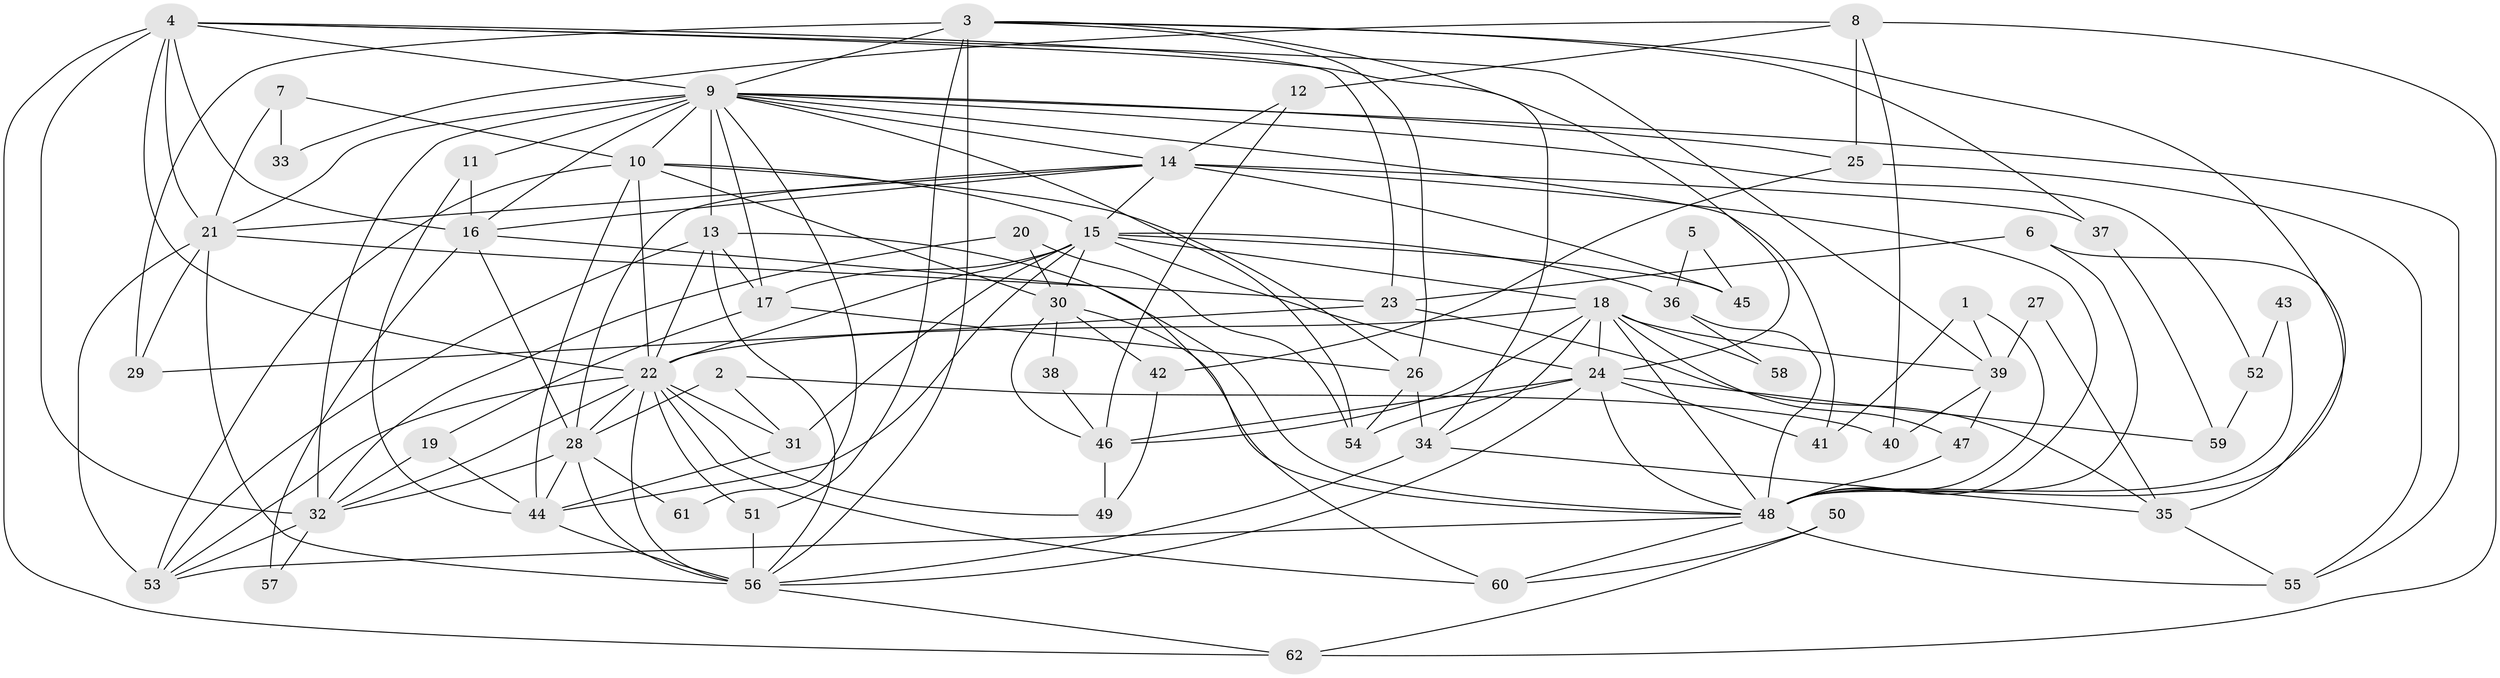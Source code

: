// original degree distribution, {3: 0.3008130081300813, 5: 0.13008130081300814, 2: 0.13008130081300814, 6: 0.0975609756097561, 4: 0.2682926829268293, 7: 0.056910569105691054, 8: 0.016260162601626018}
// Generated by graph-tools (version 1.1) at 2025/35/03/09/25 02:35:55]
// undirected, 62 vertices, 159 edges
graph export_dot {
graph [start="1"]
  node [color=gray90,style=filled];
  1;
  2;
  3;
  4;
  5;
  6;
  7;
  8;
  9;
  10;
  11;
  12;
  13;
  14;
  15;
  16;
  17;
  18;
  19;
  20;
  21;
  22;
  23;
  24;
  25;
  26;
  27;
  28;
  29;
  30;
  31;
  32;
  33;
  34;
  35;
  36;
  37;
  38;
  39;
  40;
  41;
  42;
  43;
  44;
  45;
  46;
  47;
  48;
  49;
  50;
  51;
  52;
  53;
  54;
  55;
  56;
  57;
  58;
  59;
  60;
  61;
  62;
  1 -- 39 [weight=1.0];
  1 -- 41 [weight=1.0];
  1 -- 48 [weight=1.0];
  2 -- 28 [weight=1.0];
  2 -- 31 [weight=1.0];
  2 -- 40 [weight=1.0];
  3 -- 9 [weight=1.0];
  3 -- 24 [weight=1.0];
  3 -- 26 [weight=1.0];
  3 -- 29 [weight=1.0];
  3 -- 37 [weight=1.0];
  3 -- 48 [weight=1.0];
  3 -- 51 [weight=1.0];
  3 -- 56 [weight=2.0];
  4 -- 9 [weight=1.0];
  4 -- 16 [weight=1.0];
  4 -- 21 [weight=1.0];
  4 -- 22 [weight=1.0];
  4 -- 23 [weight=1.0];
  4 -- 32 [weight=2.0];
  4 -- 34 [weight=1.0];
  4 -- 39 [weight=1.0];
  4 -- 62 [weight=1.0];
  5 -- 36 [weight=1.0];
  5 -- 45 [weight=1.0];
  6 -- 23 [weight=1.0];
  6 -- 35 [weight=1.0];
  6 -- 48 [weight=1.0];
  7 -- 10 [weight=1.0];
  7 -- 21 [weight=1.0];
  7 -- 33 [weight=1.0];
  8 -- 12 [weight=1.0];
  8 -- 25 [weight=1.0];
  8 -- 33 [weight=1.0];
  8 -- 40 [weight=1.0];
  8 -- 62 [weight=1.0];
  9 -- 10 [weight=1.0];
  9 -- 11 [weight=1.0];
  9 -- 13 [weight=1.0];
  9 -- 14 [weight=2.0];
  9 -- 16 [weight=3.0];
  9 -- 17 [weight=1.0];
  9 -- 21 [weight=1.0];
  9 -- 25 [weight=1.0];
  9 -- 32 [weight=3.0];
  9 -- 41 [weight=1.0];
  9 -- 52 [weight=1.0];
  9 -- 54 [weight=1.0];
  9 -- 55 [weight=1.0];
  9 -- 61 [weight=1.0];
  10 -- 15 [weight=1.0];
  10 -- 22 [weight=1.0];
  10 -- 26 [weight=2.0];
  10 -- 30 [weight=1.0];
  10 -- 44 [weight=1.0];
  10 -- 53 [weight=2.0];
  11 -- 16 [weight=1.0];
  11 -- 44 [weight=1.0];
  12 -- 14 [weight=1.0];
  12 -- 46 [weight=1.0];
  13 -- 17 [weight=1.0];
  13 -- 22 [weight=1.0];
  13 -- 53 [weight=1.0];
  13 -- 56 [weight=1.0];
  13 -- 60 [weight=1.0];
  14 -- 15 [weight=1.0];
  14 -- 16 [weight=1.0];
  14 -- 21 [weight=1.0];
  14 -- 28 [weight=1.0];
  14 -- 37 [weight=1.0];
  14 -- 45 [weight=1.0];
  14 -- 48 [weight=3.0];
  15 -- 17 [weight=1.0];
  15 -- 18 [weight=1.0];
  15 -- 22 [weight=1.0];
  15 -- 24 [weight=1.0];
  15 -- 30 [weight=2.0];
  15 -- 31 [weight=1.0];
  15 -- 36 [weight=1.0];
  15 -- 44 [weight=1.0];
  15 -- 45 [weight=1.0];
  16 -- 28 [weight=1.0];
  16 -- 48 [weight=1.0];
  16 -- 57 [weight=1.0];
  17 -- 19 [weight=1.0];
  17 -- 26 [weight=1.0];
  18 -- 22 [weight=2.0];
  18 -- 24 [weight=1.0];
  18 -- 34 [weight=1.0];
  18 -- 39 [weight=3.0];
  18 -- 46 [weight=1.0];
  18 -- 47 [weight=1.0];
  18 -- 48 [weight=1.0];
  18 -- 58 [weight=1.0];
  19 -- 32 [weight=1.0];
  19 -- 44 [weight=1.0];
  20 -- 30 [weight=1.0];
  20 -- 32 [weight=1.0];
  20 -- 54 [weight=1.0];
  21 -- 23 [weight=4.0];
  21 -- 29 [weight=1.0];
  21 -- 53 [weight=1.0];
  21 -- 56 [weight=2.0];
  22 -- 28 [weight=1.0];
  22 -- 31 [weight=1.0];
  22 -- 32 [weight=1.0];
  22 -- 49 [weight=1.0];
  22 -- 51 [weight=1.0];
  22 -- 53 [weight=1.0];
  22 -- 56 [weight=1.0];
  22 -- 60 [weight=1.0];
  23 -- 29 [weight=1.0];
  23 -- 35 [weight=1.0];
  24 -- 41 [weight=1.0];
  24 -- 46 [weight=1.0];
  24 -- 48 [weight=1.0];
  24 -- 54 [weight=1.0];
  24 -- 56 [weight=1.0];
  24 -- 59 [weight=1.0];
  25 -- 42 [weight=1.0];
  25 -- 55 [weight=1.0];
  26 -- 34 [weight=1.0];
  26 -- 54 [weight=1.0];
  27 -- 35 [weight=1.0];
  27 -- 39 [weight=1.0];
  28 -- 32 [weight=1.0];
  28 -- 44 [weight=1.0];
  28 -- 56 [weight=1.0];
  28 -- 61 [weight=1.0];
  30 -- 38 [weight=2.0];
  30 -- 42 [weight=1.0];
  30 -- 46 [weight=1.0];
  30 -- 48 [weight=2.0];
  31 -- 44 [weight=1.0];
  32 -- 53 [weight=1.0];
  32 -- 57 [weight=1.0];
  34 -- 35 [weight=1.0];
  34 -- 56 [weight=1.0];
  35 -- 55 [weight=1.0];
  36 -- 48 [weight=1.0];
  36 -- 58 [weight=1.0];
  37 -- 59 [weight=1.0];
  38 -- 46 [weight=1.0];
  39 -- 40 [weight=1.0];
  39 -- 47 [weight=1.0];
  42 -- 49 [weight=1.0];
  43 -- 48 [weight=1.0];
  43 -- 52 [weight=1.0];
  44 -- 56 [weight=1.0];
  46 -- 49 [weight=1.0];
  47 -- 48 [weight=1.0];
  48 -- 53 [weight=1.0];
  48 -- 55 [weight=1.0];
  48 -- 60 [weight=1.0];
  50 -- 60 [weight=1.0];
  50 -- 62 [weight=1.0];
  51 -- 56 [weight=2.0];
  52 -- 59 [weight=1.0];
  56 -- 62 [weight=1.0];
}
